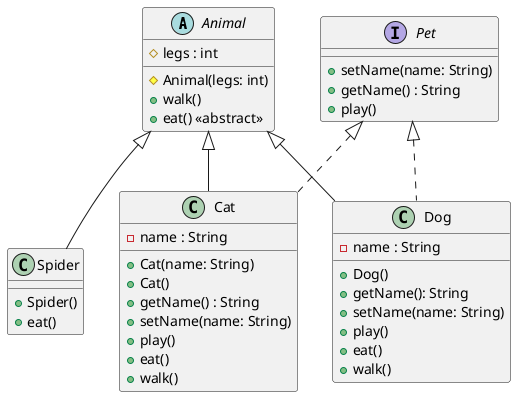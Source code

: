 @startuml
abstract class Animal {
    #legs : int
    #Animal(legs: int)
    +walk()
    +eat() <<abstract>>
}

interface Pet {
    +setName(name: String)
    +getName() : String
    +play()
}

class Spider {
    +Spider()
    +eat()
}

class Dog {
    -name : String
    +Dog() 
    +getName(): String
    +setName(name: String) 
    +play() 
    +eat() 
    +walk() 
}

class Cat {
    -name : String
    +Cat(name: String)
    +Cat()
    +getName() : String
    +setName(name: String)
    +play()
    +eat()
    +walk()
}

Animal <|-- Spider
Animal <|-- Dog
Animal <|-- Cat
Pet <|.. Dog
Pet <|.. Cat
@enduml
